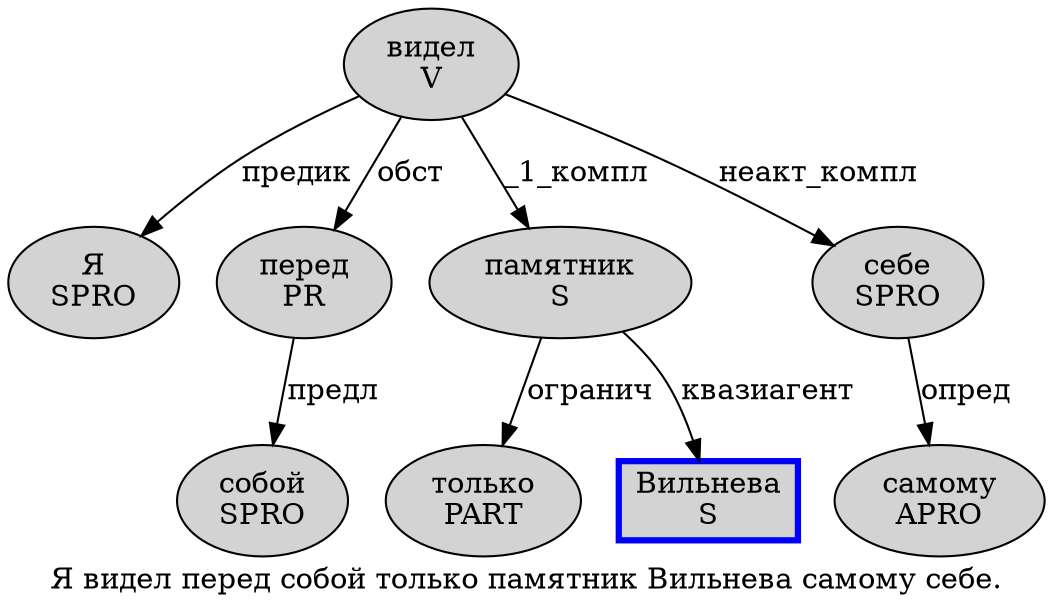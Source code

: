 digraph SENTENCE_2603 {
	graph [label="Я видел перед собой только памятник Вильнева самому себе."]
	node [style=filled]
		0 [label="Я
SPRO" color="" fillcolor=lightgray penwidth=1 shape=ellipse]
		1 [label="видел
V" color="" fillcolor=lightgray penwidth=1 shape=ellipse]
		2 [label="перед
PR" color="" fillcolor=lightgray penwidth=1 shape=ellipse]
		3 [label="собой
SPRO" color="" fillcolor=lightgray penwidth=1 shape=ellipse]
		4 [label="только
PART" color="" fillcolor=lightgray penwidth=1 shape=ellipse]
		5 [label="памятник
S" color="" fillcolor=lightgray penwidth=1 shape=ellipse]
		6 [label="Вильнева
S" color=blue fillcolor=lightgray penwidth=3 shape=box]
		7 [label="самому
APRO" color="" fillcolor=lightgray penwidth=1 shape=ellipse]
		8 [label="себе
SPRO" color="" fillcolor=lightgray penwidth=1 shape=ellipse]
			8 -> 7 [label="опред"]
			2 -> 3 [label="предл"]
			1 -> 0 [label="предик"]
			1 -> 2 [label="обст"]
			1 -> 5 [label="_1_компл"]
			1 -> 8 [label="неакт_компл"]
			5 -> 4 [label="огранич"]
			5 -> 6 [label="квазиагент"]
}
